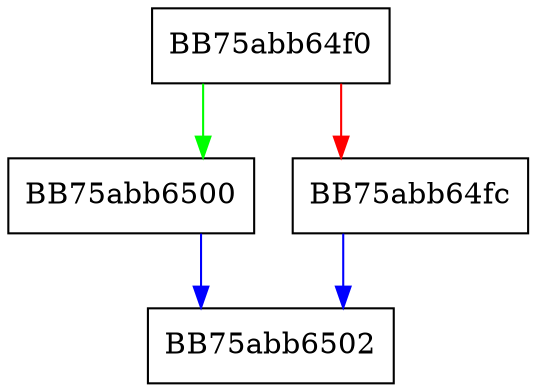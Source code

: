 digraph GetFop_x64 {
  node [shape="box"];
  graph [splines=ortho];
  BB75abb64f0 -> BB75abb6500 [color="green"];
  BB75abb64f0 -> BB75abb64fc [color="red"];
  BB75abb64fc -> BB75abb6502 [color="blue"];
  BB75abb6500 -> BB75abb6502 [color="blue"];
}